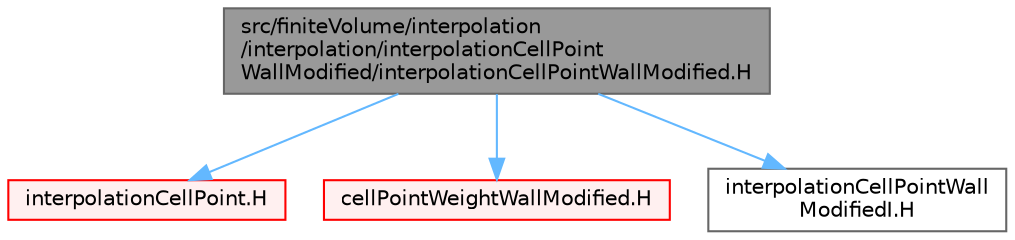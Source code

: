 digraph "src/finiteVolume/interpolation/interpolation/interpolationCellPointWallModified/interpolationCellPointWallModified.H"
{
 // LATEX_PDF_SIZE
  bgcolor="transparent";
  edge [fontname=Helvetica,fontsize=10,labelfontname=Helvetica,labelfontsize=10];
  node [fontname=Helvetica,fontsize=10,shape=box,height=0.2,width=0.4];
  Node1 [id="Node000001",label="src/finiteVolume/interpolation\l/interpolation/interpolationCellPoint\lWallModified/interpolationCellPointWallModified.H",height=0.2,width=0.4,color="gray40", fillcolor="grey60", style="filled", fontcolor="black",tooltip=" "];
  Node1 -> Node2 [id="edge1_Node000001_Node000002",color="steelblue1",style="solid",tooltip=" "];
  Node2 [id="Node000002",label="interpolationCellPoint.H",height=0.2,width=0.4,color="red", fillcolor="#FFF0F0", style="filled",URL="$interpolationCellPoint_8H.html",tooltip=" "];
  Node1 -> Node376 [id="edge2_Node000001_Node000376",color="steelblue1",style="solid",tooltip=" "];
  Node376 [id="Node000376",label="cellPointWeightWallModified.H",height=0.2,width=0.4,color="red", fillcolor="#FFF0F0", style="filled",URL="$cellPointWeightWallModified_8H.html",tooltip=" "];
  Node1 -> Node377 [id="edge3_Node000001_Node000377",color="steelblue1",style="solid",tooltip=" "];
  Node377 [id="Node000377",label="interpolationCellPointWall\lModifiedI.H",height=0.2,width=0.4,color="grey40", fillcolor="white", style="filled",URL="$interpolationCellPointWallModifiedI_8H.html",tooltip=" "];
}
